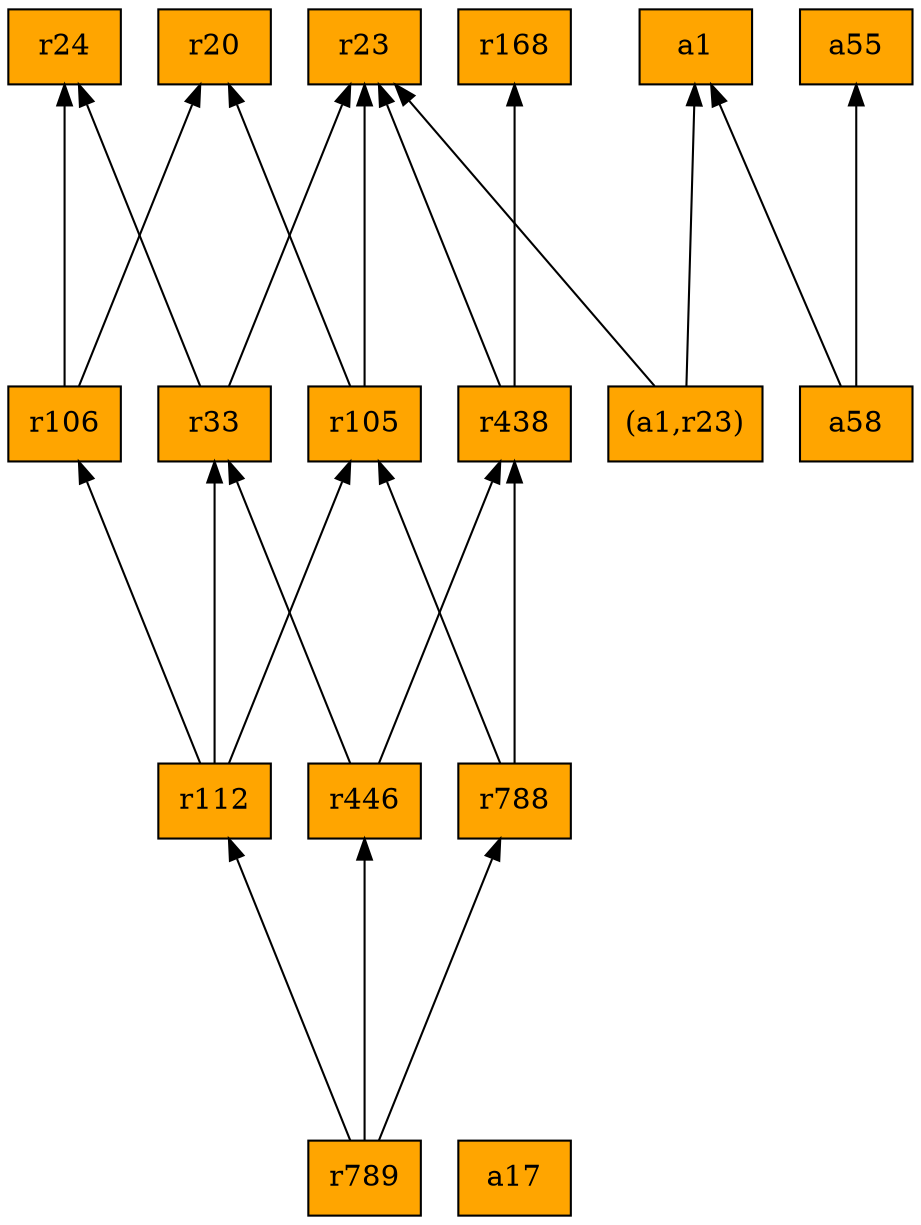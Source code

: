 digraph G {
rankdir=BT;ranksep="2.0";
"r106" [shape=record,fillcolor=orange,style=filled,label="{r106}"];
"a58" [shape=record,fillcolor=orange,style=filled,label="{a58}"];
"r789" [shape=record,fillcolor=orange,style=filled,label="{r789}"];
"a17" [shape=record,fillcolor=orange,style=filled,label="{a17}"];
"r105" [shape=record,fillcolor=orange,style=filled,label="{r105}"];
"a1" [shape=record,fillcolor=orange,style=filled,label="{a1}"];
"r438" [shape=record,fillcolor=orange,style=filled,label="{r438}"];
"(a1,r23)" [shape=record,fillcolor=orange,style=filled,label="{(a1,r23)}"];
"r24" [shape=record,fillcolor=orange,style=filled,label="{r24}"];
"a55" [shape=record,fillcolor=orange,style=filled,label="{a55}"];
"r23" [shape=record,fillcolor=orange,style=filled,label="{r23}"];
"r33" [shape=record,fillcolor=orange,style=filled,label="{r33}"];
"r446" [shape=record,fillcolor=orange,style=filled,label="{r446}"];
"r20" [shape=record,fillcolor=orange,style=filled,label="{r20}"];
"r112" [shape=record,fillcolor=orange,style=filled,label="{r112}"];
"r788" [shape=record,fillcolor=orange,style=filled,label="{r788}"];
"r168" [shape=record,fillcolor=orange,style=filled,label="{r168}"];
"r106" -> "r20"
"r106" -> "r24"
"a58" -> "a1"
"a58" -> "a55"
"r789" -> "r446"
"r789" -> "r788"
"r789" -> "r112"
"r105" -> "r20"
"r105" -> "r23"
"r438" -> "r23"
"r438" -> "r168"
"(a1,r23)" -> "a1"
"(a1,r23)" -> "r23"
"r33" -> "r24"
"r33" -> "r23"
"r446" -> "r438"
"r446" -> "r33"
"r112" -> "r106"
"r112" -> "r105"
"r112" -> "r33"
"r788" -> "r438"
"r788" -> "r105"
}